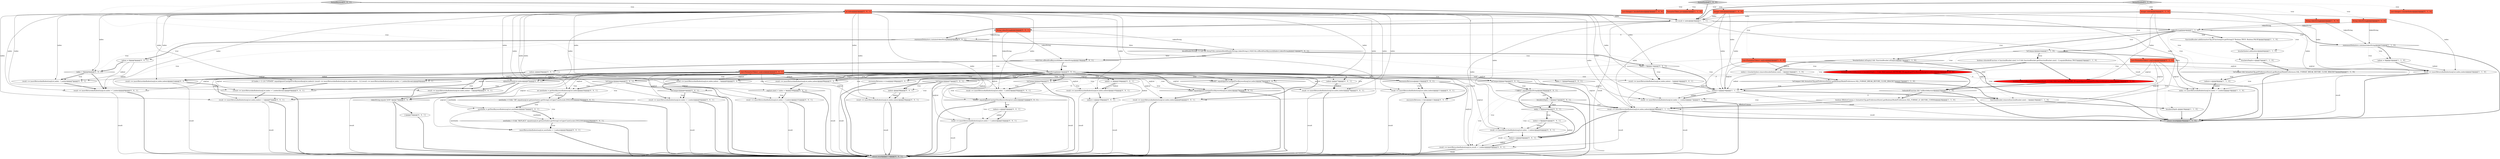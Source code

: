 digraph {
81 [style = filled, label = "result += insertReturnAndIndent(argList,index + 1,indent)@@@53@@@['0', '0', '1']", fillcolor = white, shape = ellipse image = "AAA0AAABBB3BBB"];
99 [style = filled, label = "indent++@@@52@@@['0', '0', '1']", fillcolor = white, shape = ellipse image = "AAA0AAABBB3BBB"];
91 [style = filled, label = "{result += insertReturnAndIndent(argList,index + 1,indent)break}@@@93@@@['0', '0', '1']", fillcolor = white, shape = ellipse image = "AAA0AAABBB3BBB"];
36 [style = filled, label = "indent--@@@20@@@['0', '0', '1']", fillcolor = white, shape = ellipse image = "AAA0AAABBB3BBB"];
63 [style = filled, label = "result += insertReturnAndIndent(argList,index,indent - 1)@@@62@@@['0', '0', '1']", fillcolor = white, shape = ellipse image = "AAA0AAABBB3BBB"];
39 [style = filled, label = "blockHeaderStrings != null && ArrayUtils.contains(blockHeaderStrings,tokenString) || SQLUtils.isBlockStartKeyword(dialect,tokenString)@@@12@@@['0', '0', '1']", fillcolor = white, shape = diamond image = "AAA0AAABBB3BBB"];
74 [style = filled, label = "List<FormatterToken> argList@@@2@@@['0', '0', '1']", fillcolor = tomato, shape = box image = "AAA0AAABBB3BBB"];
82 [style = filled, label = "nextIndex = getNextKeywordIndex(argList,nextIndex)@@@27@@@['0', '0', '1']", fillcolor = white, shape = ellipse image = "AAA0AAABBB3BBB"];
38 [style = filled, label = "result += insertReturnAndIndent(argList,index - 1,indent)@@@7@@@['0', '0', '1']", fillcolor = white, shape = ellipse image = "AAA0AAABBB3BBB"];
18 [style = filled, label = "!isCompact@@@22@@@['1', '1', '0']", fillcolor = white, shape = diamond image = "AAA0AAABBB1BBB"];
19 [style = filled, label = "index += insertReturnAndIndent(argList,index + 1,indent)@@@10@@@['1', '1', '0']", fillcolor = white, shape = ellipse image = "AAA0AAABBB1BBB"];
88 [style = filled, label = "indent++@@@106@@@['0', '0', '1']", fillcolor = white, shape = ellipse image = "AAA0AAABBB3BBB"];
93 [style = filled, label = "result += insertReturnAndIndent(argList,index + 1,indent)@@@9@@@['0', '0', '1']", fillcolor = white, shape = ellipse image = "AAA0AAABBB3BBB"];
65 [style = filled, label = "\"CASE\".equalsIgnoreCase(getPrevKeyword(argList,index))@@@79@@@['0', '0', '1']", fillcolor = white, shape = diamond image = "AAA0AAABBB3BBB"];
98 [style = filled, label = "result += insertReturnAndIndent(argList,index,indent)@@@74@@@['0', '0', '1']", fillcolor = white, shape = ellipse image = "AAA0AAABBB3BBB"];
14 [style = filled, label = "indent = bracketIndent.remove(bracketIndent.size() - 1)@@@14@@@['1', '1', '0']", fillcolor = white, shape = ellipse image = "AAA0AAABBB1BBB"];
6 [style = filled, label = "boolean isInsideAFunction = functionBracket.size() != 0 && functionBracket.get(functionBracket.size() - 1).equals(Boolean.TRUE)@@@23@@@['1', '1', '0']", fillcolor = white, shape = ellipse image = "AAA0AAABBB1BBB"];
4 [style = filled, label = "!isCompact && formatterCfg.getPreferenceStore().getBoolean(ModelPreferences.SQL_FORMAT_BREAK_BEFORE_CLOSE_BRACKET)@@@15@@@['1', '1', '0']", fillcolor = white, shape = diamond image = "AAA0AAABBB1BBB"];
55 [style = filled, label = "{if (index > 1) {if (\"UPDATE\".equalsIgnoreCase(getPrevKeyword(argList,index))) {result += insertReturnAndIndent(argList,index,indent - 1)}}result += insertReturnAndIndent(argList,index + 1,indent)break}@@@84@@@['0', '0', '1']", fillcolor = white, shape = ellipse image = "AAA0AAABBB3BBB"];
30 [style = filled, label = "boolean isAfterInKeyword = bracketsDepth > 0 && SQLConstants.KEYWORD_IN.equalsIgnoreCase(getPrevKeyword(argList,index))@@@24@@@['0', '1', '0']", fillcolor = red, shape = ellipse image = "AAA1AAABBB2BBB"];
17 [style = filled, label = "bracketsDepth++@@@7@@@['1', '1', '0']", fillcolor = white, shape = ellipse image = "AAA0AAABBB1BBB"];
37 [style = filled, label = "!encounterBetween@@@110@@@['0', '0', '1']", fillcolor = white, shape = diamond image = "AAA0AAABBB3BBB"];
73 [style = filled, label = "argList.size() < index + 3@@@100@@@['0', '0', '1']", fillcolor = white, shape = diamond image = "AAA0AAABBB3BBB"];
0 [style = filled, label = "indent++@@@16@@@['1', '1', '1']", fillcolor = white, shape = ellipse image = "AAA0AAABBB1BBB"];
9 [style = filled, label = "tokenString@@@4@@@['1', '1', '0']", fillcolor = white, shape = diamond image = "AAA0AAABBB1BBB"];
15 [style = filled, label = "statementDelimiters.contains(tokenString)@@@31@@@['1', '1', '0']", fillcolor = white, shape = diamond image = "AAA0AAABBB1BBB"];
53 [style = filled, label = "indent -= 2@@@104@@@['0', '0', '1']", fillcolor = white, shape = ellipse image = "AAA0AAABBB3BBB"];
94 [style = filled, label = "result += insertReturnAndIndent(argList,index,indent)@@@82@@@['0', '0', '1']", fillcolor = white, shape = ellipse image = "AAA0AAABBB3BBB"];
5 [style = filled, label = "indent++@@@9@@@['1', '1', '0']", fillcolor = white, shape = ellipse image = "AAA0AAABBB1BBB"];
24 [style = filled, label = "return result@@@36@@@['1', '1', '0']", fillcolor = lightgray, shape = ellipse image = "AAA0AAABBB1BBB"];
76 [style = filled, label = "encounterBetween = false@@@113@@@['0', '0', '1']", fillcolor = white, shape = ellipse image = "AAA0AAABBB3BBB"];
80 [style = filled, label = "int nextIndex = getNextKeywordIndex(argList,index)@@@25@@@['0', '0', '1']", fillcolor = white, shape = ellipse image = "AAA0AAABBB3BBB"];
67 [style = filled, label = "result += insertReturnAndIndent(argList,index,indent + 1)@@@97@@@['0', '0', '1']", fillcolor = white, shape = ellipse image = "AAA0AAABBB3BBB"];
83 [style = filled, label = "return result@@@117@@@['0', '0', '1']", fillcolor = lightgray, shape = ellipse image = "AAA0AAABBB3BBB"];
27 [style = filled, label = "bracketIndent.add(indent)@@@6@@@['1', '1', '0']", fillcolor = white, shape = ellipse image = "AAA0AAABBB1BBB"];
31 [style = filled, label = "Integer index@@@2@@@['0', '1', '0']", fillcolor = tomato, shape = box image = "AAA0AAABBB2BBB"];
84 [style = filled, label = "nextIndex > 0 && \"OR\".equals(argList.get(nextIndex).getString().toUpperCase(Locale.ENGLISH))@@@26@@@['0', '0', '1']", fillcolor = white, shape = diamond image = "AAA0AAABBB3BBB"];
28 [style = filled, label = "!isInsideAFunction && !isAfterInKeyword@@@25@@@['1', '1', '0']", fillcolor = white, shape = diamond image = "AAA0AAABBB1BBB"];
40 [style = filled, label = "\"CREATE\".equalsIgnoreCase(getPrevKeyword(argList,index))@@@76@@@['0', '0', '1']", fillcolor = white, shape = diamond image = "AAA0AAABBB3BBB"];
16 [style = filled, label = "!bracketIndent.isEmpty() && !functionBracket.isEmpty()@@@13@@@['1', '1', '0']", fillcolor = white, shape = diamond image = "AAA0AAABBB1BBB"];
23 [style = filled, label = "functionBracket.remove(functionBracket.size() - 1)@@@18@@@['1', '1', '0']", fillcolor = white, shape = ellipse image = "AAA0AAABBB1BBB"];
86 [style = filled, label = "result += insertReturnAndIndent(argList,index + 3,indent)@@@101@@@['0', '0', '1']", fillcolor = white, shape = ellipse image = "AAA0AAABBB3BBB"];
51 [style = filled, label = "encounterBetween = true@@@108@@@['0', '0', '1']", fillcolor = white, shape = ellipse image = "AAA0AAABBB3BBB"];
33 [style = filled, label = "List<Integer> bracketIndent@@@2@@@['0', '1', '0']", fillcolor = tomato, shape = box image = "AAA0AAABBB2BBB"];
89 [style = filled, label = "index > 0@@@40@@@['0', '0', '1']", fillcolor = white, shape = diamond image = "AAA0AAABBB3BBB"];
54 [style = filled, label = "result += insertReturnAndIndent(argList,index - 1,indent)@@@50@@@['0', '0', '1']", fillcolor = white, shape = ellipse image = "AAA0AAABBB3BBB"];
34 [style = filled, label = "formatSymbol['0', '1', '0']", fillcolor = lightgray, shape = diamond image = "AAA0AAABBB2BBB"];
1 [style = filled, label = "result += insertReturnAndIndent(argList,index,indent)@@@33@@@['1', '1', '0']", fillcolor = white, shape = ellipse image = "AAA0AAABBB1BBB"];
41 [style = filled, label = "tokenString@@@23@@@['0', '0', '1']", fillcolor = white, shape = diamond image = "AAA0AAABBB3BBB"];
85 [style = filled, label = "\"WHEN\".equalsIgnoreCase(getNextKeyword(argList,index))@@@51@@@['0', '0', '1']", fillcolor = white, shape = diamond image = "AAA0AAABBB3BBB"];
52 [style = filled, label = "tokenString.equals(\"JOIN\")@@@70@@@['0', '0', '1']", fillcolor = white, shape = diamond image = "AAA0AAABBB3BBB"];
59 [style = filled, label = "index > 1@@@85@@@['0', '0', '1']", fillcolor = white, shape = diamond image = "AAA0AAABBB3BBB"];
35 [style = filled, label = "String tokenString@@@2@@@['0', '1', '0']", fillcolor = tomato, shape = box image = "AAA0AAABBB2BBB"];
47 [style = filled, label = "result += insertReturnAndIndent(argList,index,indent)@@@105@@@['0', '0', '1']", fillcolor = white, shape = ellipse image = "AAA0AAABBB3BBB"];
96 [style = filled, label = "nextIndex > 0 && \"REPLACE\".equals(argList.get(nextIndex).getString().toUpperCase(Locale.ENGLISH))@@@28@@@['0', '0', '1']", fillcolor = white, shape = diamond image = "AAA0AAABBB3BBB"];
12 [style = filled, label = "!isCompact && formatterCfg.getPreferenceStore().getBoolean(ModelPreferences.SQL_FORMAT_BREAK_BEFORE_CLOSE_BRACKET)@@@8@@@['1', '1', '0']", fillcolor = white, shape = diamond image = "AAA0AAABBB1BBB"];
26 [style = filled, label = "FormatterToken prev@@@2@@@['1', '1', '0']", fillcolor = tomato, shape = box image = "AAA0AAABBB1BBB"];
44 [style = filled, label = "indent = 0@@@41@@@['0', '0', '1']", fillcolor = white, shape = ellipse image = "AAA0AAABBB3BBB"];
21 [style = filled, label = "boolean isAfterInKeyword = bracketsDepth > 0 && SQLConstants.KEYWORD_IN.equals(getPrevKeyword(argList,index))@@@24@@@['1', '0', '0']", fillcolor = red, shape = ellipse image = "AAA1AAABBB1BBB"];
45 [style = filled, label = "!isCompact@@@24@@@['0', '0', '1']", fillcolor = white, shape = diamond image = "AAA0AAABBB3BBB"];
43 [style = filled, label = "result += insertReturnAndIndent(argList,index,indent - 1)@@@68@@@['0', '0', '1']", fillcolor = white, shape = ellipse image = "AAA0AAABBB3BBB"];
61 [style = filled, label = "result += insertReturnAndIndent(argList,index - 1,indent)@@@42@@@['0', '0', '1']", fillcolor = white, shape = ellipse image = "AAA0AAABBB3BBB"];
56 [style = filled, label = "indent--@@@73@@@['0', '0', '1']", fillcolor = white, shape = ellipse image = "AAA0AAABBB3BBB"];
7 [style = filled, label = "formatSymbol['1', '0', '0']", fillcolor = lightgray, shape = diamond image = "AAA0AAABBB1BBB"];
32 [style = filled, label = "List<FormatterToken> argList@@@2@@@['0', '1', '0']", fillcolor = tomato, shape = box image = "AAA0AAABBB2BBB"];
10 [style = filled, label = "String tokenString@@@2@@@['1', '0', '0']", fillcolor = tomato, shape = box image = "AAA0AAABBB1BBB"];
42 [style = filled, label = "bracketsDepth > 0@@@37@@@['0', '0', '1']", fillcolor = white, shape = diamond image = "AAA0AAABBB3BBB"];
2 [style = filled, label = "Integer index@@@2@@@['1', '0', '0']", fillcolor = tomato, shape = box image = "AAA0AAABBB1BBB"];
49 [style = filled, label = "!isCompact@@@57@@@['0', '0', '1']", fillcolor = white, shape = diamond image = "AAA0AAABBB3BBB"];
48 [style = filled, label = "result += insertReturnAndIndent(argList,index,indent)@@@99@@@['0', '0', '1']", fillcolor = white, shape = ellipse image = "AAA0AAABBB3BBB"];
71 [style = filled, label = "result += insertReturnAndIndent(argList,index + 1,indent)@@@17@@@['0', '0', '1']", fillcolor = white, shape = ellipse image = "AAA0AAABBB3BBB"];
70 [style = filled, label = "result += insertReturnAndIndent(argList,index,indent)@@@21@@@['0', '0', '1']", fillcolor = white, shape = ellipse image = "AAA0AAABBB3BBB"];
46 [style = filled, label = "index > 0@@@13@@@['0', '0', '1']", fillcolor = white, shape = diamond image = "AAA0AAABBB3BBB"];
60 [style = filled, label = "!isCompact@@@63@@@['0', '0', '1']", fillcolor = white, shape = diamond image = "AAA0AAABBB3BBB"];
57 [style = filled, label = "indent--@@@58@@@['0', '0', '1']", fillcolor = white, shape = ellipse image = "AAA0AAABBB3BBB"];
13 [style = filled, label = "List<FormatterToken> argList@@@2@@@['1', '0', '0']", fillcolor = tomato, shape = box image = "AAA0AAABBB1BBB"];
3 [style = filled, label = "boolean lfBeforeComma = formatterCfg.getPreferenceStore().getBoolean(ModelPreferences.SQL_FORMAT_LF_BEFORE_COMMA)@@@26@@@['1', '1', '0']", fillcolor = white, shape = ellipse image = "AAA0AAABBB1BBB"];
92 [style = filled, label = "index > 0@@@6@@@['0', '0', '1']", fillcolor = white, shape = diamond image = "AAA0AAABBB3BBB"];
58 [style = filled, label = "!\"TABLE\".equals(tokenString)@@@36@@@['0', '0', '1']", fillcolor = white, shape = diamond image = "AAA0AAABBB3BBB"];
97 [style = filled, label = "result += insertReturnAndIndent(argList,index + 1,indent)@@@64@@@['0', '0', '1']", fillcolor = white, shape = ellipse image = "AAA0AAABBB3BBB"];
66 [style = filled, label = "SQLUtils.isBlockEndKeyword(dialect,tokenString)@@@19@@@['0', '0', '1']", fillcolor = white, shape = diamond image = "AAA0AAABBB3BBB"];
22 [style = filled, label = "List<Integer> bracketIndent@@@2@@@['1', '0', '0']", fillcolor = tomato, shape = box image = "AAA0AAABBB1BBB"];
100 [style = filled, label = "String tokenString@@@2@@@['0', '0', '1']", fillcolor = tomato, shape = box image = "AAA0AAABBB3BBB"];
8 [style = filled, label = "indent = 0@@@32@@@['1', '1', '0']", fillcolor = white, shape = ellipse image = "AAA0AAABBB1BBB"];
72 [style = filled, label = "{}@@@70@@@['0', '0', '1']", fillcolor = white, shape = ellipse image = "AAA0AAABBB3BBB"];
62 [style = filled, label = "!isCompact@@@49@@@['0', '0', '1']", fillcolor = white, shape = diamond image = "AAA0AAABBB3BBB"];
87 [style = filled, label = "insertReturnAndIndent(argList,nextIndex + 1,indent)@@@29@@@['0', '0', '1']", fillcolor = white, shape = ellipse image = "AAA0AAABBB3BBB"];
25 [style = filled, label = "result += insertReturnAndIndent(argList,index,indent)@@@38@@@['1', '1', '1']", fillcolor = white, shape = ellipse image = "AAA0AAABBB1BBB"];
69 [style = filled, label = "!isCompact@@@35@@@['0', '0', '1']", fillcolor = white, shape = diamond image = "AAA0AAABBB3BBB"];
75 [style = filled, label = "isJoinStart(argList,index)@@@67@@@['0', '0', '1']", fillcolor = white, shape = diamond image = "AAA0AAABBB3BBB"];
79 [style = filled, label = "indent = 0@@@5@@@['0', '0', '1']", fillcolor = white, shape = ellipse image = "AAA0AAABBB3BBB"];
50 [style = filled, label = "result += insertReturnAndIndent(argList,index,indent)@@@59@@@['0', '0', '1']", fillcolor = white, shape = ellipse image = "AAA0AAABBB3BBB"];
77 [style = filled, label = "statementDelimiters.contains(tokenString)@@@4@@@['0', '0', '1']", fillcolor = white, shape = diamond image = "AAA0AAABBB3BBB"];
90 [style = filled, label = "formatKeyword['0', '0', '1']", fillcolor = lightgray, shape = diamond image = "AAA0AAABBB3BBB"];
11 [style = filled, label = "functionBracket.add(formatterCfg.isFunction(prev.getString())? Boolean.TRUE: Boolean.FALSE)@@@5@@@['1', '1', '0']", fillcolor = white, shape = ellipse image = "AAA0AAABBB1BBB"];
101 [style = filled, label = "result += insertReturnAndIndent(argList,index,indent)@@@111@@@['0', '0', '1']", fillcolor = white, shape = ellipse image = "AAA0AAABBB3BBB"];
78 [style = filled, label = "result += insertReturnAndIndent(argList,index,indent - 1)@@@14@@@['0', '0', '1']", fillcolor = white, shape = ellipse image = "AAA0AAABBB3BBB"];
64 [style = filled, label = "result += insertReturnAndIndent(argList,result + 1,indent)@@@45@@@['0', '0', '1']", fillcolor = white, shape = ellipse image = "AAA0AAABBB3BBB"];
29 [style = filled, label = "bracketsDepth--@@@19@@@['1', '1', '0']", fillcolor = white, shape = ellipse image = "AAA0AAABBB1BBB"];
95 [style = filled, label = "indent++@@@44@@@['0', '0', '1']", fillcolor = white, shape = ellipse image = "AAA0AAABBB3BBB"];
20 [style = filled, label = "int result = index@@@3@@@['1', '1', '1']", fillcolor = white, shape = ellipse image = "AAA0AAABBB1BBB"];
68 [style = filled, label = "int index@@@2@@@['0', '0', '1']", fillcolor = tomato, shape = box image = "AAA0AAABBB3BBB"];
62->85 [style = dotted, label="true"];
60->97 [style = dotted, label="true"];
90->74 [style = dotted, label="true"];
37->101 [style = dotted, label="true"];
81->83 [style = bold, label=""];
28->25 [style = dotted, label="true"];
53->47 [style = bold, label=""];
68->97 [style = solid, label="index"];
48->83 [style = solid, label="result"];
79->92 [style = bold, label=""];
100->39 [style = solid, label="tokenString"];
2->20 [style = solid, label="index"];
34->26 [style = dotted, label="true"];
41->48 [style = bold, label=""];
74->85 [style = solid, label="argList"];
50->83 [style = bold, label=""];
15->8 [style = dotted, label="true"];
41->67 [style = bold, label=""];
75->52 [style = bold, label=""];
31->0 [style = solid, label="index"];
41->51 [style = dotted, label="true"];
74->94 [style = solid, label="argList"];
41->45 [style = bold, label=""];
46->78 [style = dotted, label="true"];
99->81 [style = solid, label="indent"];
75->43 [style = dotted, label="true"];
98->83 [style = solid, label="result"];
67->83 [style = solid, label="result"];
68->55 [style = solid, label="index"];
41->62 [style = dotted, label="true"];
41->67 [style = dotted, label="true"];
41->76 [style = dotted, label="true"];
74->54 [style = solid, label="argList"];
7->10 [style = dotted, label="true"];
69->58 [style = dotted, label="true"];
41->37 [style = bold, label=""];
74->98 [style = solid, label="argList"];
18->6 [style = dotted, label="true"];
41->53 [style = bold, label=""];
25->24 [style = bold, label=""];
89->44 [style = dotted, label="true"];
54->83 [style = solid, label="result"];
12->19 [style = dotted, label="true"];
39->66 [style = bold, label=""];
16->14 [style = dotted, label="true"];
40->65 [style = bold, label=""];
73->83 [style = bold, label=""];
18->24 [style = bold, label=""];
13->0 [style = solid, label="argList"];
39->46 [style = bold, label=""];
42->25 [style = bold, label=""];
2->0 [style = solid, label="index"];
8->57 [style = dashed, label="0"];
64->83 [style = solid, label="result"];
31->20 [style = solid, label="index"];
68->63 [style = solid, label="index"];
57->50 [style = solid, label="indent"];
56->98 [style = solid, label="indent"];
74->71 [style = solid, label="argList"];
41->37 [style = dotted, label="true"];
5->19 [style = bold, label=""];
9->18 [style = bold, label=""];
63->60 [style = bold, label=""];
101->76 [style = bold, label=""];
34->35 [style = dotted, label="true"];
18->6 [style = bold, label=""];
90->20 [style = bold, label=""];
68->70 [style = solid, label="index"];
58->42 [style = dotted, label="true"];
8->1 [style = solid, label="indent"];
41->52 [style = dotted, label="true"];
74->40 [style = solid, label="argList"];
41->69 [style = bold, label=""];
16->29 [style = dotted, label="true"];
77->92 [style = dotted, label="true"];
92->38 [style = bold, label=""];
41->75 [style = dotted, label="true"];
68->94 [style = solid, label="index"];
66->36 [style = dotted, label="true"];
50->83 [style = solid, label="result"];
68->20 [style = solid, label="index"];
40->83 [style = bold, label=""];
10->9 [style = solid, label="tokenString"];
84->82 [style = bold, label=""];
94->83 [style = bold, label=""];
56->98 [style = bold, label=""];
16->23 [style = dotted, label="true"];
74->81 [style = solid, label="argList"];
65->94 [style = bold, label=""];
36->70 [style = solid, label="indent"];
73->86 [style = bold, label=""];
12->5 [style = dotted, label="true"];
1->24 [style = bold, label=""];
41->51 [style = bold, label=""];
18->28 [style = dotted, label="true"];
32->25 [style = solid, label="argList"];
49->57 [style = bold, label=""];
44->61 [style = solid, label="indent"];
44->95 [style = solid, label="indent"];
18->30 [style = dotted, label="true"];
74->78 [style = solid, label="argList"];
60->83 [style = bold, label=""];
82->96 [style = solid, label="nextIndex"];
90->100 [style = dotted, label="true"];
12->5 [style = bold, label=""];
38->93 [style = bold, label=""];
89->95 [style = bold, label=""];
82->87 [style = solid, label="nextIndex"];
47->83 [style = solid, label="result"];
41->98 [style = dotted, label="true"];
74->55 [style = solid, label="argList"];
21->30 [style = dashed, label="0"];
8->1 [style = bold, label=""];
79->93 [style = solid, label="indent"];
74->70 [style = solid, label="argList"];
68->80 [style = solid, label="index"];
52->83 [style = bold, label=""];
39->46 [style = dotted, label="true"];
66->36 [style = bold, label=""];
74->63 [style = solid, label="argList"];
35->15 [style = solid, label="tokenString"];
16->14 [style = bold, label=""];
97->83 [style = bold, label=""];
41->59 [style = dotted, label="true"];
41->49 [style = dotted, label="true"];
28->3 [style = bold, label=""];
68->25 [style = solid, label="index"];
66->70 [style = dotted, label="true"];
84->82 [style = dotted, label="true"];
37->101 [style = bold, label=""];
41->88 [style = dotted, label="true"];
68->73 [style = solid, label="index"];
65->83 [style = bold, label=""];
58->95 [style = dotted, label="true"];
20->83 [style = solid, label="result"];
16->4 [style = dotted, label="true"];
41->73 [style = dotted, label="true"];
20->24 [style = solid, label="result"];
68->38 [style = solid, label="index"];
68->81 [style = solid, label="index"];
14->0 [style = solid, label="indent"];
7->22 [style = dotted, label="true"];
39->0 [style = dotted, label="true"];
36->70 [style = bold, label=""];
68->86 [style = solid, label="index"];
4->23 [style = bold, label=""];
71->83 [style = bold, label=""];
74->38 [style = solid, label="argList"];
14->4 [style = bold, label=""];
41->65 [style = dotted, label="true"];
44->61 [style = bold, label=""];
7->2 [style = dotted, label="true"];
87->83 [style = bold, label=""];
97->83 [style = solid, label="result"];
41->63 [style = dotted, label="true"];
16->24 [style = bold, label=""];
7->20 [style = bold, label=""];
86->83 [style = bold, label=""];
68->101 [style = solid, label="index"];
58->64 [style = dotted, label="true"];
17->12 [style = bold, label=""];
92->38 [style = dotted, label="true"];
68->85 [style = solid, label="index"];
62->83 [style = bold, label=""];
74->87 [style = solid, label="argList"];
74->82 [style = solid, label="argList"];
68->65 [style = solid, label="index"];
84->96 [style = dotted, label="true"];
85->83 [style = bold, label=""];
41->62 [style = bold, label=""];
74->86 [style = solid, label="argList"];
74->64 [style = solid, label="argList"];
42->89 [style = bold, label=""];
60->97 [style = bold, label=""];
41->55 [style = bold, label=""];
3->25 [style = bold, label=""];
41->56 [style = bold, label=""];
53->88 [style = solid, label="indent"];
43->52 [style = bold, label=""];
41->45 [style = dotted, label="true"];
78->0 [style = bold, label=""];
74->48 [style = solid, label="argList"];
68->61 [style = solid, label="index"];
101->83 [style = solid, label="result"];
35->9 [style = solid, label="tokenString"];
15->24 [style = bold, label=""];
68->75 [style = solid, label="index"];
13->21 [style = solid, label="argList"];
9->18 [style = dotted, label="true"];
63->83 [style = solid, label="result"];
2->21 [style = solid, label="index"];
10->15 [style = solid, label="tokenString"];
68->40 [style = solid, label="index"];
61->64 [style = solid, label="result"];
31->19 [style = solid, label="index"];
77->93 [style = dotted, label="true"];
68->93 [style = solid, label="index"];
84->83 [style = bold, label=""];
20->77 [style = bold, label=""];
41->63 [style = bold, label=""];
13->1 [style = solid, label="argList"];
100->77 [style = solid, label="tokenString"];
34->20 [style = bold, label=""];
74->65 [style = solid, label="argList"];
20->9 [style = bold, label=""];
62->54 [style = bold, label=""];
79->38 [style = solid, label="indent"];
89->61 [style = dotted, label="true"];
25->64 [style = solid, label="result"];
45->83 [style = bold, label=""];
66->41 [style = dotted, label="false"];
21->28 [style = bold, label=""];
96->87 [style = bold, label=""];
73->86 [style = dotted, label="true"];
93->83 [style = solid, label="result"];
77->39 [style = bold, label=""];
41->83 [style = bold, label=""];
98->83 [style = bold, label=""];
96->87 [style = dotted, label="true"];
9->15 [style = dotted, label="true"];
39->66 [style = dotted, label="false"];
13->19 [style = solid, label="argList"];
2->19 [style = solid, label="index"];
88->83 [style = bold, label=""];
70->83 [style = bold, label=""];
9->77 [style = dashed, label="0"];
74->75 [style = solid, label="argList"];
41->60 [style = dotted, label="true"];
7->13 [style = dotted, label="true"];
74->97 [style = solid, label="argList"];
53->47 [style = solid, label="indent"];
41->49 [style = bold, label=""];
41->94 [style = dotted, label="true"];
74->93 [style = solid, label="argList"];
32->19 [style = solid, label="argList"];
4->0 [style = bold, label=""];
68->71 [style = solid, label="index"];
54->85 [style = bold, label=""];
55->91 [style = bold, label=""];
68->98 [style = solid, label="index"];
34->31 [style = dotted, label="true"];
0->23 [style = bold, label=""];
96->83 [style = bold, label=""];
95->64 [style = solid, label="indent"];
92->93 [style = bold, label=""];
37->76 [style = bold, label=""];
74->50 [style = solid, label="argList"];
28->3 [style = dotted, label="true"];
6->21 [style = bold, label=""];
5->19 [style = solid, label="indent"];
49->50 [style = dotted, label="true"];
0->71 [style = bold, label=""];
80->84 [style = solid, label="nextIndex"];
68->50 [style = solid, label="index"];
77->79 [style = dotted, label="true"];
68->78 [style = solid, label="index"];
68->43 [style = solid, label="index"];
32->30 [style = solid, label="argList"];
69->83 [style = bold, label=""];
34->33 [style = dotted, label="true"];
19->71 [style = dashed, label="0"];
89->44 [style = bold, label=""];
41->91 [style = bold, label=""];
67->83 [style = bold, label=""];
15->8 [style = bold, label=""];
34->32 [style = dotted, label="true"];
41->94 [style = bold, label=""];
72->83 [style = bold, label=""];
51->83 [style = bold, label=""];
45->80 [style = bold, label=""];
9->17 [style = dotted, label="true"];
2->25 [style = solid, label="index"];
68->67 [style = solid, label="index"];
81->83 [style = solid, label="result"];
26->100 [style = dashed, label="0"];
68->92 [style = solid, label="index"];
48->73 [style = bold, label=""];
68->89 [style = solid, label="index"];
94->83 [style = solid, label="result"];
39->71 [style = dotted, label="true"];
74->101 [style = solid, label="argList"];
31->25 [style = solid, label="index"];
77->79 [style = bold, label=""];
9->27 [style = dotted, label="true"];
85->81 [style = dotted, label="true"];
76->83 [style = bold, label=""];
75->43 [style = bold, label=""];
9->15 [style = bold, label=""];
61->95 [style = bold, label=""];
70->83 [style = solid, label="result"];
64->83 [style = bold, label=""];
42->25 [style = dotted, label="true"];
100->66 [style = solid, label="tokenString"];
25->24 [style = solid, label="result"];
11->27 [style = bold, label=""];
6->30 [style = bold, label=""];
9->12 [style = dotted, label="true"];
82->96 [style = bold, label=""];
80->84 [style = bold, label=""];
9->11 [style = bold, label=""];
46->0 [style = bold, label=""];
58->83 [style = bold, label=""];
49->83 [style = bold, label=""];
31->30 [style = solid, label="index"];
25->95 [style = bold, label=""];
80->82 [style = solid, label="nextIndex"];
9->16 [style = bold, label=""];
68->46 [style = solid, label="index"];
19->24 [style = bold, label=""];
23->29 [style = bold, label=""];
74->61 [style = solid, label="argList"];
30->28 [style = bold, label=""];
41->40 [style = dotted, label="true"];
74->80 [style = solid, label="argList"];
69->58 [style = bold, label=""];
31->1 [style = solid, label="index"];
13->25 [style = solid, label="argList"];
27->17 [style = bold, label=""];
0->24 [style = solid, label="result"];
41->69 [style = dotted, label="true"];
74->67 [style = solid, label="argList"];
45->84 [style = dotted, label="true"];
4->0 [style = dotted, label="true"];
47->88 [style = bold, label=""];
3->25 [style = solid, label="lfBeforeComma"];
45->80 [style = dotted, label="true"];
68->48 [style = solid, label="index"];
41->65 [style = bold, label=""];
46->78 [style = bold, label=""];
66->41 [style = bold, label=""];
74->91 [style = solid, label="argList"];
90->68 [style = dotted, label="true"];
41->48 [style = dotted, label="true"];
41->53 [style = dotted, label="true"];
49->57 [style = dotted, label="true"];
99->81 [style = bold, label=""];
58->42 [style = bold, label=""];
28->24 [style = bold, label=""];
43->83 [style = solid, label="result"];
32->1 [style = solid, label="argList"];
74->47 [style = solid, label="argList"];
20->64 [style = solid, label="result"];
93->83 [style = bold, label=""];
100->41 [style = solid, label="tokenString"];
68->91 [style = solid, label="index"];
9->11 [style = dotted, label="true"];
18->21 [style = dotted, label="true"];
7->26 [style = dotted, label="true"];
68->47 [style = solid, label="index"];
12->24 [style = bold, label=""];
2->1 [style = solid, label="index"];
32->0 [style = solid, label="argList"];
74->25 [style = solid, label="argList"];
71->83 [style = solid, label="result"];
42->89 [style = dotted, label="false"];
41->40 [style = bold, label=""];
77->39 [style = dotted, label="false"];
95->64 [style = bold, label=""];
41->47 [style = dotted, label="true"];
86->83 [style = solid, label="result"];
9->16 [style = dotted, label="true"];
18->62 [style = dashed, label="0"];
41->75 [style = bold, label=""];
57->50 [style = bold, label=""];
21->85 [style = dashed, label="0"];
1->24 [style = solid, label="result"];
91->67 [style = bold, label=""];
52->72 [style = bold, label=""];
85->99 [style = bold, label=""];
0->71 [style = solid, label="indent"];
41->56 [style = dotted, label="true"];
15->1 [style = dotted, label="true"];
62->54 [style = dotted, label="true"];
68->54 [style = solid, label="index"];
29->24 [style = bold, label=""];
85->99 [style = dotted, label="true"];
74->43 [style = solid, label="argList"];
}
